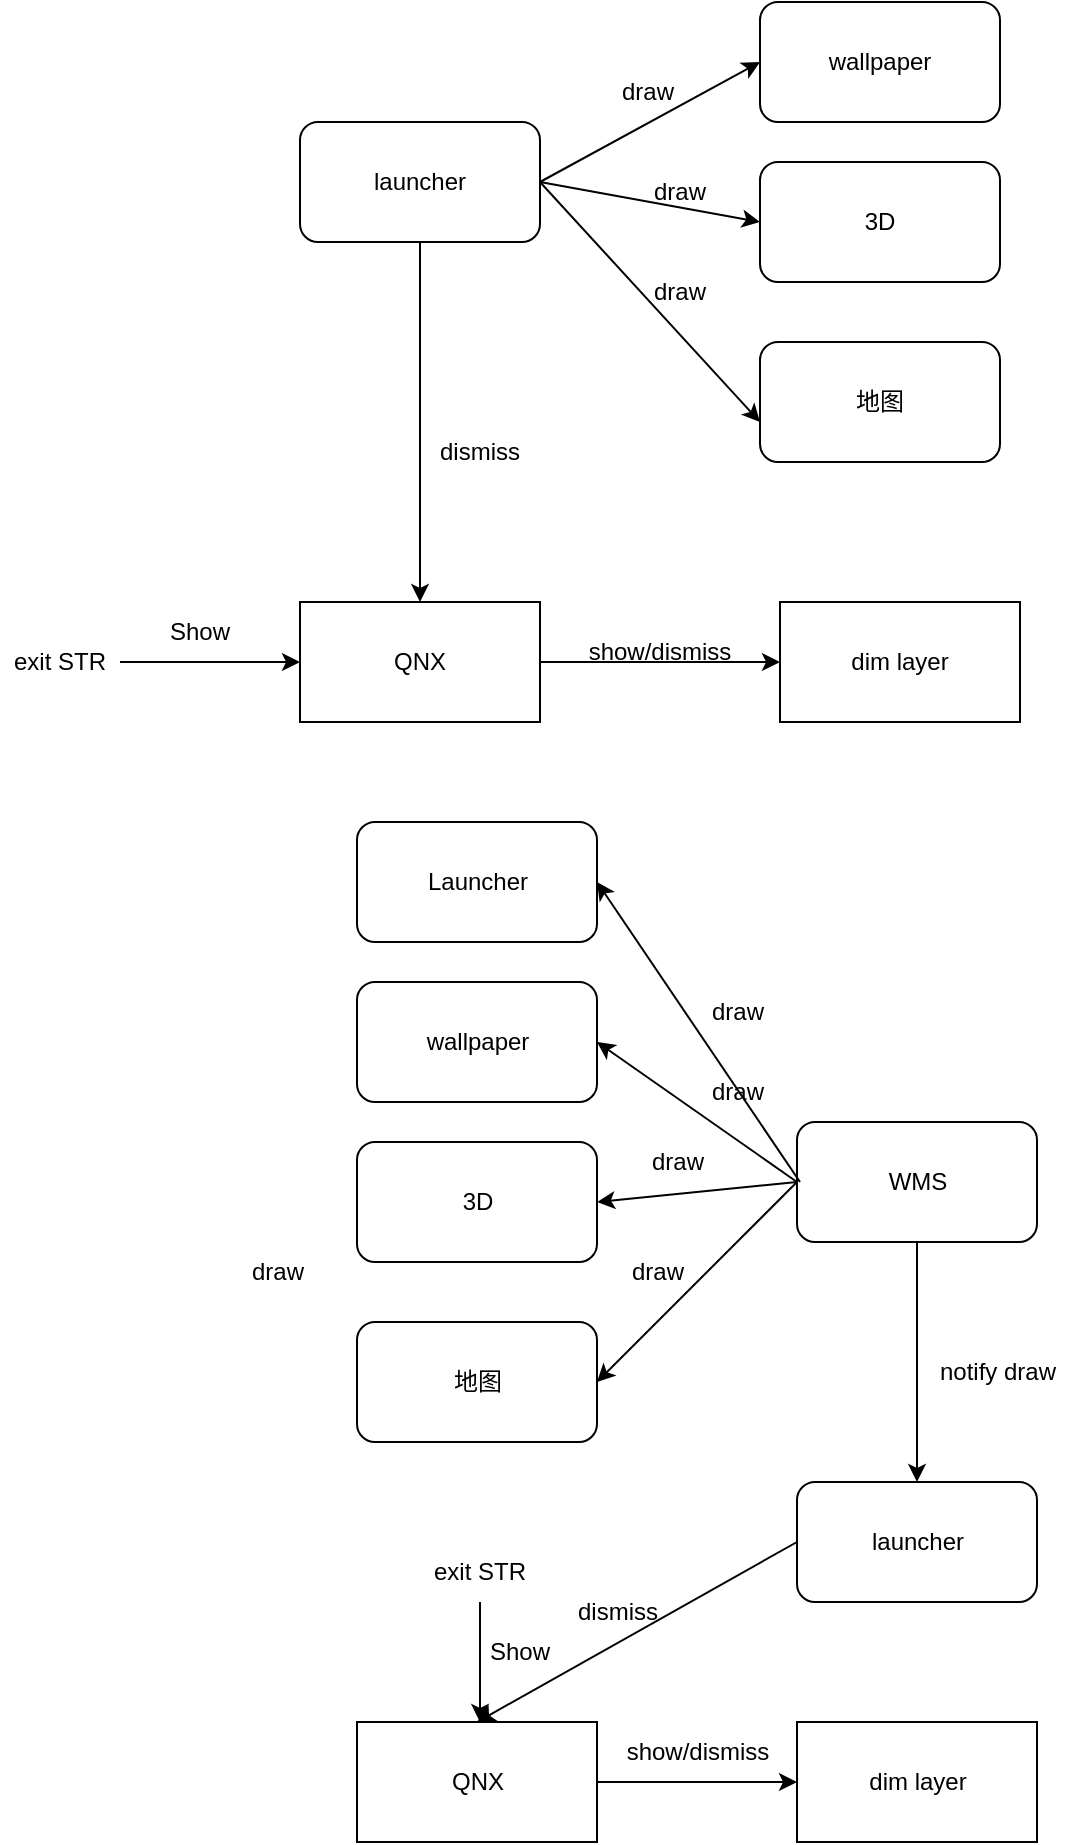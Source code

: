 <mxfile version="27.1.4">
  <diagram name="Page-1" id="A-cSYwWaF__q3dUjk-7q">
    <mxGraphModel dx="903" dy="582" grid="1" gridSize="10" guides="1" tooltips="1" connect="1" arrows="1" fold="1" page="1" pageScale="1" pageWidth="827" pageHeight="1169" math="0" shadow="0">
      <root>
        <mxCell id="0" />
        <mxCell id="1" parent="0" />
        <mxCell id="S_Iyt15h-f1yNMa696zp-2" value="launcher" style="rounded=1;whiteSpace=wrap;html=1;" vertex="1" parent="1">
          <mxGeometry x="210" y="130" width="120" height="60" as="geometry" />
        </mxCell>
        <mxCell id="S_Iyt15h-f1yNMa696zp-3" value="wallpaper" style="rounded=1;whiteSpace=wrap;html=1;" vertex="1" parent="1">
          <mxGeometry x="440" y="70" width="120" height="60" as="geometry" />
        </mxCell>
        <mxCell id="S_Iyt15h-f1yNMa696zp-4" value="3D" style="rounded=1;whiteSpace=wrap;html=1;" vertex="1" parent="1">
          <mxGeometry x="440" y="150" width="120" height="60" as="geometry" />
        </mxCell>
        <mxCell id="S_Iyt15h-f1yNMa696zp-5" value="地图" style="rounded=1;whiteSpace=wrap;html=1;" vertex="1" parent="1">
          <mxGeometry x="440" y="240" width="120" height="60" as="geometry" />
        </mxCell>
        <mxCell id="S_Iyt15h-f1yNMa696zp-6" value="" style="endArrow=classic;html=1;rounded=0;entryX=0;entryY=0.5;entryDx=0;entryDy=0;" edge="1" parent="1" target="S_Iyt15h-f1yNMa696zp-3">
          <mxGeometry width="50" height="50" relative="1" as="geometry">
            <mxPoint x="330" y="160" as="sourcePoint" />
            <mxPoint x="380" y="110" as="targetPoint" />
          </mxGeometry>
        </mxCell>
        <mxCell id="S_Iyt15h-f1yNMa696zp-7" value="" style="endArrow=classic;html=1;rounded=0;entryX=0;entryY=0.5;entryDx=0;entryDy=0;" edge="1" parent="1" target="S_Iyt15h-f1yNMa696zp-4">
          <mxGeometry width="50" height="50" relative="1" as="geometry">
            <mxPoint x="330" y="160" as="sourcePoint" />
            <mxPoint x="440" y="280" as="targetPoint" />
          </mxGeometry>
        </mxCell>
        <mxCell id="S_Iyt15h-f1yNMa696zp-8" value="" style="endArrow=classic;html=1;rounded=0;exitX=1;exitY=0.5;exitDx=0;exitDy=0;" edge="1" parent="1" source="S_Iyt15h-f1yNMa696zp-2">
          <mxGeometry width="50" height="50" relative="1" as="geometry">
            <mxPoint x="390" y="330" as="sourcePoint" />
            <mxPoint x="440" y="280" as="targetPoint" />
          </mxGeometry>
        </mxCell>
        <mxCell id="S_Iyt15h-f1yNMa696zp-9" value="&lt;div&gt;draw&lt;/div&gt;" style="text;html=1;align=center;verticalAlign=middle;whiteSpace=wrap;rounded=0;" vertex="1" parent="1">
          <mxGeometry x="353.5" y="100" width="60" height="30" as="geometry" />
        </mxCell>
        <mxCell id="S_Iyt15h-f1yNMa696zp-10" value="&lt;div&gt;draw&lt;/div&gt;" style="text;html=1;align=center;verticalAlign=middle;whiteSpace=wrap;rounded=0;" vertex="1" parent="1">
          <mxGeometry x="370" y="150" width="60" height="30" as="geometry" />
        </mxCell>
        <mxCell id="S_Iyt15h-f1yNMa696zp-11" value="&lt;div&gt;draw&lt;/div&gt;" style="text;html=1;align=center;verticalAlign=middle;whiteSpace=wrap;rounded=0;" vertex="1" parent="1">
          <mxGeometry x="370" y="200" width="60" height="30" as="geometry" />
        </mxCell>
        <mxCell id="S_Iyt15h-f1yNMa696zp-26" value="QNX" style="rounded=0;whiteSpace=wrap;html=1;" vertex="1" parent="1">
          <mxGeometry x="210" y="370" width="120" height="60" as="geometry" />
        </mxCell>
        <mxCell id="S_Iyt15h-f1yNMa696zp-27" value="dim layer" style="rounded=0;whiteSpace=wrap;html=1;" vertex="1" parent="1">
          <mxGeometry x="450" y="370" width="120" height="60" as="geometry" />
        </mxCell>
        <mxCell id="S_Iyt15h-f1yNMa696zp-28" value="" style="endArrow=classic;html=1;rounded=0;exitX=1;exitY=0.5;exitDx=0;exitDy=0;entryX=0;entryY=0.5;entryDx=0;entryDy=0;" edge="1" parent="1" source="S_Iyt15h-f1yNMa696zp-26" target="S_Iyt15h-f1yNMa696zp-27">
          <mxGeometry width="50" height="50" relative="1" as="geometry">
            <mxPoint x="390" y="330" as="sourcePoint" />
            <mxPoint x="440" y="280" as="targetPoint" />
          </mxGeometry>
        </mxCell>
        <mxCell id="S_Iyt15h-f1yNMa696zp-29" value="" style="endArrow=classic;html=1;rounded=0;exitX=0.5;exitY=1;exitDx=0;exitDy=0;entryX=0.5;entryY=0;entryDx=0;entryDy=0;" edge="1" parent="1" source="S_Iyt15h-f1yNMa696zp-2" target="S_Iyt15h-f1yNMa696zp-26">
          <mxGeometry width="50" height="50" relative="1" as="geometry">
            <mxPoint x="390" y="330" as="sourcePoint" />
            <mxPoint x="440" y="280" as="targetPoint" />
          </mxGeometry>
        </mxCell>
        <mxCell id="S_Iyt15h-f1yNMa696zp-33" value="wallpaper" style="rounded=1;whiteSpace=wrap;html=1;" vertex="1" parent="1">
          <mxGeometry x="238.5" y="560" width="120" height="60" as="geometry" />
        </mxCell>
        <mxCell id="S_Iyt15h-f1yNMa696zp-34" value="3D" style="rounded=1;whiteSpace=wrap;html=1;" vertex="1" parent="1">
          <mxGeometry x="238.5" y="640" width="120" height="60" as="geometry" />
        </mxCell>
        <mxCell id="S_Iyt15h-f1yNMa696zp-35" value="地图" style="rounded=1;whiteSpace=wrap;html=1;" vertex="1" parent="1">
          <mxGeometry x="238.5" y="730" width="120" height="60" as="geometry" />
        </mxCell>
        <mxCell id="S_Iyt15h-f1yNMa696zp-41" value="&lt;div&gt;draw&lt;/div&gt;" style="text;html=1;align=center;verticalAlign=middle;whiteSpace=wrap;rounded=0;" vertex="1" parent="1">
          <mxGeometry x="168.5" y="690" width="60" height="30" as="geometry" />
        </mxCell>
        <mxCell id="S_Iyt15h-f1yNMa696zp-42" value="launcher" style="rounded=1;whiteSpace=wrap;html=1;" vertex="1" parent="1">
          <mxGeometry x="458.5" y="810" width="120" height="60" as="geometry" />
        </mxCell>
        <mxCell id="S_Iyt15h-f1yNMa696zp-43" value="WMS" style="rounded=1;whiteSpace=wrap;html=1;" vertex="1" parent="1">
          <mxGeometry x="458.5" y="630" width="120" height="60" as="geometry" />
        </mxCell>
        <mxCell id="S_Iyt15h-f1yNMa696zp-44" value="" style="endArrow=classic;html=1;rounded=0;exitX=0;exitY=0.5;exitDx=0;exitDy=0;entryX=1;entryY=0.5;entryDx=0;entryDy=0;" edge="1" parent="1" source="S_Iyt15h-f1yNMa696zp-43" target="S_Iyt15h-f1yNMa696zp-33">
          <mxGeometry width="50" height="50" relative="1" as="geometry">
            <mxPoint x="188.5" y="820" as="sourcePoint" />
            <mxPoint x="238.5" y="770" as="targetPoint" />
          </mxGeometry>
        </mxCell>
        <mxCell id="S_Iyt15h-f1yNMa696zp-45" value="" style="endArrow=classic;html=1;rounded=0;exitX=0;exitY=0.5;exitDx=0;exitDy=0;entryX=1;entryY=0.5;entryDx=0;entryDy=0;" edge="1" parent="1" source="S_Iyt15h-f1yNMa696zp-43" target="S_Iyt15h-f1yNMa696zp-34">
          <mxGeometry width="50" height="50" relative="1" as="geometry">
            <mxPoint x="188.5" y="820" as="sourcePoint" />
            <mxPoint x="238.5" y="770" as="targetPoint" />
          </mxGeometry>
        </mxCell>
        <mxCell id="S_Iyt15h-f1yNMa696zp-46" value="" style="endArrow=classic;html=1;rounded=0;exitX=0;exitY=0.5;exitDx=0;exitDy=0;entryX=1;entryY=0.5;entryDx=0;entryDy=0;" edge="1" parent="1" source="S_Iyt15h-f1yNMa696zp-43" target="S_Iyt15h-f1yNMa696zp-35">
          <mxGeometry width="50" height="50" relative="1" as="geometry">
            <mxPoint x="188.5" y="820" as="sourcePoint" />
            <mxPoint x="238.5" y="770" as="targetPoint" />
          </mxGeometry>
        </mxCell>
        <mxCell id="S_Iyt15h-f1yNMa696zp-47" value="" style="endArrow=classic;html=1;rounded=0;exitX=0.5;exitY=1;exitDx=0;exitDy=0;entryX=0.5;entryY=0;entryDx=0;entryDy=0;" edge="1" parent="1" source="S_Iyt15h-f1yNMa696zp-43" target="S_Iyt15h-f1yNMa696zp-42">
          <mxGeometry width="50" height="50" relative="1" as="geometry">
            <mxPoint x="188.5" y="820" as="sourcePoint" />
            <mxPoint x="238.5" y="770" as="targetPoint" />
          </mxGeometry>
        </mxCell>
        <mxCell id="S_Iyt15h-f1yNMa696zp-48" value="&lt;div&gt;draw&lt;/div&gt;" style="text;html=1;align=center;verticalAlign=middle;whiteSpace=wrap;rounded=0;" vertex="1" parent="1">
          <mxGeometry x="398.5" y="600" width="60" height="30" as="geometry" />
        </mxCell>
        <mxCell id="S_Iyt15h-f1yNMa696zp-49" value="&lt;div&gt;draw&lt;/div&gt;" style="text;html=1;align=center;verticalAlign=middle;whiteSpace=wrap;rounded=0;" vertex="1" parent="1">
          <mxGeometry x="368.5" y="635" width="60" height="30" as="geometry" />
        </mxCell>
        <mxCell id="S_Iyt15h-f1yNMa696zp-50" value="&lt;div&gt;draw&lt;/div&gt;" style="text;html=1;align=center;verticalAlign=middle;whiteSpace=wrap;rounded=0;" vertex="1" parent="1">
          <mxGeometry x="358.5" y="690" width="60" height="30" as="geometry" />
        </mxCell>
        <mxCell id="S_Iyt15h-f1yNMa696zp-51" value="notify&amp;nbsp;draw" style="text;html=1;align=center;verticalAlign=middle;whiteSpace=wrap;rounded=0;" vertex="1" parent="1">
          <mxGeometry x="518.5" y="740" width="80" height="30" as="geometry" />
        </mxCell>
        <mxCell id="S_Iyt15h-f1yNMa696zp-52" value="dim layer" style="rounded=0;whiteSpace=wrap;html=1;" vertex="1" parent="1">
          <mxGeometry x="458.5" y="930" width="120" height="60" as="geometry" />
        </mxCell>
        <mxCell id="S_Iyt15h-f1yNMa696zp-53" value="QNX" style="rounded=0;whiteSpace=wrap;html=1;" vertex="1" parent="1">
          <mxGeometry x="238.5" y="930" width="120" height="60" as="geometry" />
        </mxCell>
        <mxCell id="S_Iyt15h-f1yNMa696zp-57" value="" style="endArrow=classic;html=1;rounded=0;exitX=0;exitY=0.5;exitDx=0;exitDy=0;entryX=0.5;entryY=0;entryDx=0;entryDy=0;" edge="1" parent="1" source="S_Iyt15h-f1yNMa696zp-42" target="S_Iyt15h-f1yNMa696zp-53">
          <mxGeometry width="50" height="50" relative="1" as="geometry">
            <mxPoint x="208.5" y="760" as="sourcePoint" />
            <mxPoint x="258.5" y="710" as="targetPoint" />
          </mxGeometry>
        </mxCell>
        <mxCell id="S_Iyt15h-f1yNMa696zp-58" value="dismiss" style="text;html=1;align=center;verticalAlign=middle;whiteSpace=wrap;rounded=0;" vertex="1" parent="1">
          <mxGeometry x="338.5" y="860" width="60" height="30" as="geometry" />
        </mxCell>
        <mxCell id="S_Iyt15h-f1yNMa696zp-59" value="" style="endArrow=classic;html=1;rounded=0;entryX=0;entryY=0.5;entryDx=0;entryDy=0;exitX=1;exitY=0.5;exitDx=0;exitDy=0;" edge="1" parent="1" source="S_Iyt15h-f1yNMa696zp-53" target="S_Iyt15h-f1yNMa696zp-52">
          <mxGeometry width="50" height="50" relative="1" as="geometry">
            <mxPoint x="358.5" y="970" as="sourcePoint" />
            <mxPoint x="408.5" y="920" as="targetPoint" />
          </mxGeometry>
        </mxCell>
        <mxCell id="S_Iyt15h-f1yNMa696zp-60" value="show/dismiss" style="text;html=1;align=center;verticalAlign=middle;whiteSpace=wrap;rounded=0;" vertex="1" parent="1">
          <mxGeometry x="368.5" y="930" width="80" height="30" as="geometry" />
        </mxCell>
        <mxCell id="S_Iyt15h-f1yNMa696zp-62" value="dismiss" style="text;html=1;align=center;verticalAlign=middle;whiteSpace=wrap;rounded=0;" vertex="1" parent="1">
          <mxGeometry x="270" y="280" width="60" height="30" as="geometry" />
        </mxCell>
        <mxCell id="S_Iyt15h-f1yNMa696zp-63" value="show/dismiss" style="text;html=1;align=center;verticalAlign=middle;whiteSpace=wrap;rounded=0;" vertex="1" parent="1">
          <mxGeometry x="350" y="380" width="80" height="30" as="geometry" />
        </mxCell>
        <mxCell id="S_Iyt15h-f1yNMa696zp-65" value="" style="endArrow=classic;html=1;rounded=0;exitX=0.5;exitY=1;exitDx=0;exitDy=0;" edge="1" parent="1">
          <mxGeometry width="50" height="50" relative="1" as="geometry">
            <mxPoint x="300" y="870" as="sourcePoint" />
            <mxPoint x="300" y="930" as="targetPoint" />
          </mxGeometry>
        </mxCell>
        <mxCell id="S_Iyt15h-f1yNMa696zp-68" value="Show" style="text;html=1;align=center;verticalAlign=middle;whiteSpace=wrap;rounded=0;" vertex="1" parent="1">
          <mxGeometry x="290" y="880" width="60" height="30" as="geometry" />
        </mxCell>
        <mxCell id="S_Iyt15h-f1yNMa696zp-69" value="" style="endArrow=classic;html=1;rounded=0;" edge="1" parent="1">
          <mxGeometry width="50" height="50" relative="1" as="geometry">
            <mxPoint x="120" y="400" as="sourcePoint" />
            <mxPoint x="210" y="400" as="targetPoint" />
          </mxGeometry>
        </mxCell>
        <mxCell id="S_Iyt15h-f1yNMa696zp-72" value="exit STR" style="text;html=1;align=center;verticalAlign=middle;whiteSpace=wrap;rounded=0;" vertex="1" parent="1">
          <mxGeometry x="60" y="385" width="60" height="30" as="geometry" />
        </mxCell>
        <mxCell id="S_Iyt15h-f1yNMa696zp-73" value="Show" style="text;html=1;align=center;verticalAlign=middle;whiteSpace=wrap;rounded=0;" vertex="1" parent="1">
          <mxGeometry x="130" y="370" width="60" height="30" as="geometry" />
        </mxCell>
        <mxCell id="S_Iyt15h-f1yNMa696zp-74" value="exit STR" style="text;html=1;align=center;verticalAlign=middle;whiteSpace=wrap;rounded=0;" vertex="1" parent="1">
          <mxGeometry x="270" y="840" width="60" height="30" as="geometry" />
        </mxCell>
        <mxCell id="S_Iyt15h-f1yNMa696zp-75" value="Launcher" style="rounded=1;whiteSpace=wrap;html=1;" vertex="1" parent="1">
          <mxGeometry x="238.5" y="480" width="120" height="60" as="geometry" />
        </mxCell>
        <mxCell id="S_Iyt15h-f1yNMa696zp-76" value="" style="endArrow=classic;html=1;rounded=0;entryX=1;entryY=0.5;entryDx=0;entryDy=0;" edge="1" parent="1" target="S_Iyt15h-f1yNMa696zp-75">
          <mxGeometry width="50" height="50" relative="1" as="geometry">
            <mxPoint x="460" y="660" as="sourcePoint" />
            <mxPoint x="430" y="350" as="targetPoint" />
          </mxGeometry>
        </mxCell>
        <mxCell id="S_Iyt15h-f1yNMa696zp-78" value="draw" style="text;html=1;align=center;verticalAlign=middle;whiteSpace=wrap;rounded=0;" vertex="1" parent="1">
          <mxGeometry x="398.5" y="560" width="60" height="30" as="geometry" />
        </mxCell>
      </root>
    </mxGraphModel>
  </diagram>
</mxfile>

